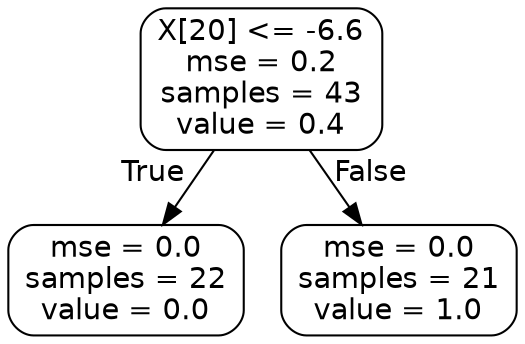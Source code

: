 digraph Tree {
node [shape=box, style="rounded", color="black", fontname=helvetica] ;
edge [fontname=helvetica] ;
0 [label="X[20] <= -6.6\nmse = 0.2\nsamples = 43\nvalue = 0.4"] ;
1 [label="mse = 0.0\nsamples = 22\nvalue = 0.0"] ;
0 -> 1 [labeldistance=2.5, labelangle=45, headlabel="True"] ;
2 [label="mse = 0.0\nsamples = 21\nvalue = 1.0"] ;
0 -> 2 [labeldistance=2.5, labelangle=-45, headlabel="False"] ;
}